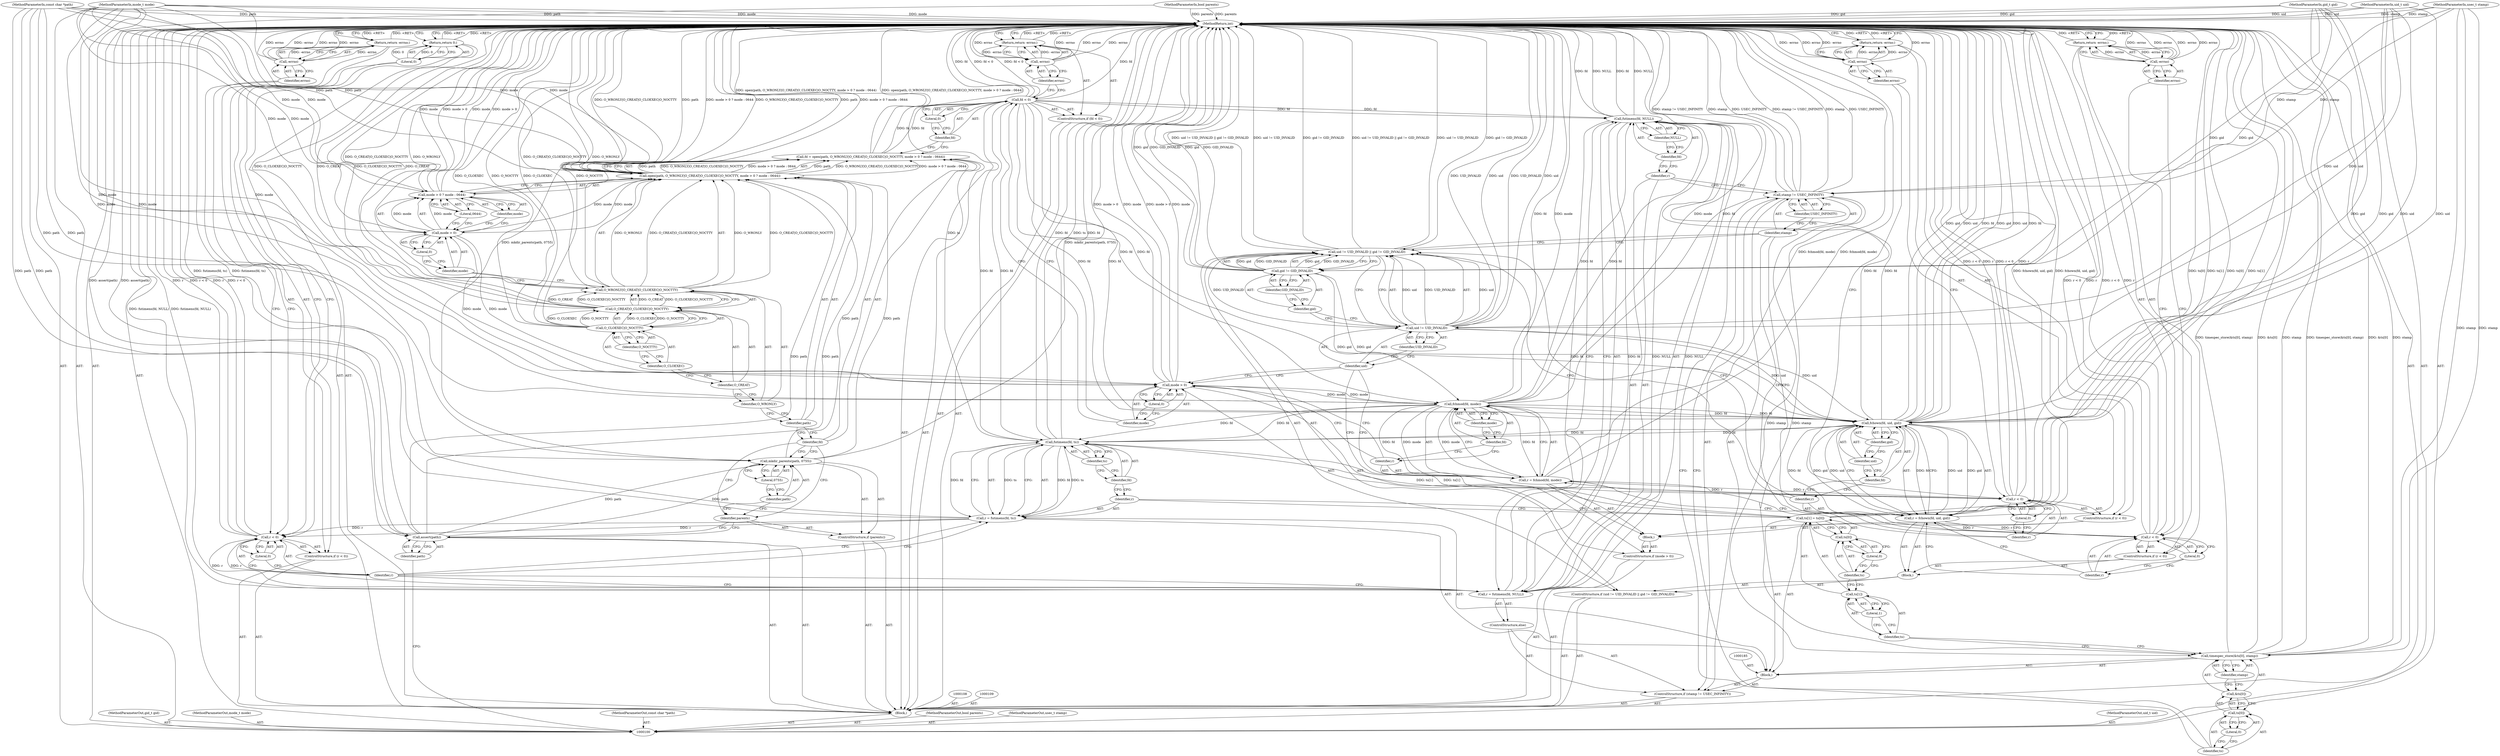 digraph "1_systemd_ee735086f8670be1591fa9593e80dd60163a7a2f_0" {
"1000219" [label="(MethodReturn,int)"];
"1000101" [label="(MethodParameterIn,const char *path)"];
"1000317" [label="(MethodParameterOut,const char *path)"];
"1000102" [label="(MethodParameterIn,bool parents)"];
"1000318" [label="(MethodParameterOut,bool parents)"];
"1000103" [label="(MethodParameterIn,usec_t stamp)"];
"1000319" [label="(MethodParameterOut,usec_t stamp)"];
"1000104" [label="(MethodParameterIn,uid_t uid)"];
"1000320" [label="(MethodParameterOut,uid_t uid)"];
"1000105" [label="(MethodParameterIn,gid_t gid)"];
"1000321" [label="(MethodParameterOut,gid_t gid)"];
"1000106" [label="(MethodParameterIn,mode_t mode)"];
"1000322" [label="(MethodParameterOut,mode_t mode)"];
"1000107" [label="(Block,)"];
"1000119" [label="(Call,open(path, O_WRONLY|O_CREAT|O_CLOEXEC|O_NOCTTY, mode > 0 ? mode : 0644))"];
"1000120" [label="(Identifier,path)"];
"1000121" [label="(Call,O_WRONLY|O_CREAT|O_CLOEXEC|O_NOCTTY)"];
"1000122" [label="(Identifier,O_WRONLY)"];
"1000123" [label="(Call,O_CREAT|O_CLOEXEC|O_NOCTTY)"];
"1000124" [label="(Identifier,O_CREAT)"];
"1000125" [label="(Call,O_CLOEXEC|O_NOCTTY)"];
"1000126" [label="(Identifier,O_CLOEXEC)"];
"1000127" [label="(Identifier,O_NOCTTY)"];
"1000128" [label="(Call,mode > 0 ? mode : 0644)"];
"1000129" [label="(Call,mode > 0)"];
"1000130" [label="(Identifier,mode)"];
"1000131" [label="(Literal,0)"];
"1000132" [label="(Identifier,mode)"];
"1000133" [label="(Literal,0644)"];
"1000117" [label="(Call,fd = open(path, O_WRONLY|O_CREAT|O_CLOEXEC|O_NOCTTY, mode > 0 ? mode : 0644))"];
"1000118" [label="(Identifier,fd)"];
"1000135" [label="(Call,fd < 0)"];
"1000136" [label="(Identifier,fd)"];
"1000137" [label="(Literal,0)"];
"1000134" [label="(ControlStructure,if (fd < 0))"];
"1000138" [label="(Return,return -errno;)"];
"1000139" [label="(Call,-errno)"];
"1000140" [label="(Identifier,errno)"];
"1000142" [label="(Call,mode > 0)"];
"1000143" [label="(Identifier,mode)"];
"1000144" [label="(Literal,0)"];
"1000145" [label="(Block,)"];
"1000141" [label="(ControlStructure,if (mode > 0))"];
"1000146" [label="(Call,r = fchmod(fd, mode))"];
"1000147" [label="(Identifier,r)"];
"1000148" [label="(Call,fchmod(fd, mode))"];
"1000149" [label="(Identifier,fd)"];
"1000150" [label="(Identifier,mode)"];
"1000151" [label="(ControlStructure,if (r < 0))"];
"1000152" [label="(Call,r < 0)"];
"1000153" [label="(Identifier,r)"];
"1000154" [label="(Literal,0)"];
"1000155" [label="(Return,return -errno;)"];
"1000156" [label="(Call,-errno)"];
"1000157" [label="(Identifier,errno)"];
"1000159" [label="(Call,uid != UID_INVALID || gid != GID_INVALID)"];
"1000160" [label="(Call,uid != UID_INVALID)"];
"1000161" [label="(Identifier,uid)"];
"1000162" [label="(Identifier,UID_INVALID)"];
"1000163" [label="(Call,gid != GID_INVALID)"];
"1000164" [label="(Identifier,gid)"];
"1000165" [label="(Identifier,GID_INVALID)"];
"1000166" [label="(Block,)"];
"1000158" [label="(ControlStructure,if (uid != UID_INVALID || gid != GID_INVALID))"];
"1000167" [label="(Call,r = fchown(fd, uid, gid))"];
"1000168" [label="(Identifier,r)"];
"1000169" [label="(Call,fchown(fd, uid, gid))"];
"1000170" [label="(Identifier,fd)"];
"1000171" [label="(Identifier,uid)"];
"1000172" [label="(Identifier,gid)"];
"1000173" [label="(ControlStructure,if (r < 0))"];
"1000174" [label="(Call,r < 0)"];
"1000175" [label="(Identifier,r)"];
"1000176" [label="(Literal,0)"];
"1000177" [label="(Return,return -errno;)"];
"1000178" [label="(Call,-errno)"];
"1000179" [label="(Identifier,errno)"];
"1000181" [label="(Call,stamp != USEC_INFINITY)"];
"1000182" [label="(Identifier,stamp)"];
"1000183" [label="(Identifier,USEC_INFINITY)"];
"1000180" [label="(ControlStructure,if (stamp != USEC_INFINITY))"];
"1000184" [label="(Block,)"];
"1000186" [label="(Call,timespec_store(&ts[0], stamp))"];
"1000187" [label="(Call,&ts[0])"];
"1000188" [label="(Call,ts[0])"];
"1000189" [label="(Identifier,ts)"];
"1000190" [label="(Literal,0)"];
"1000191" [label="(Identifier,stamp)"];
"1000192" [label="(Call,ts[1] = ts[0])"];
"1000193" [label="(Call,ts[1])"];
"1000194" [label="(Identifier,ts)"];
"1000195" [label="(Literal,1)"];
"1000196" [label="(Call,ts[0])"];
"1000197" [label="(Identifier,ts)"];
"1000198" [label="(Literal,0)"];
"1000199" [label="(Call,r = futimens(fd, ts))"];
"1000200" [label="(Identifier,r)"];
"1000201" [label="(Call,futimens(fd, ts))"];
"1000202" [label="(Identifier,fd)"];
"1000203" [label="(Identifier,ts)"];
"1000204" [label="(ControlStructure,else)"];
"1000205" [label="(Call,r = futimens(fd, NULL))"];
"1000206" [label="(Identifier,r)"];
"1000207" [label="(Call,futimens(fd, NULL))"];
"1000208" [label="(Identifier,fd)"];
"1000209" [label="(Identifier,NULL)"];
"1000211" [label="(Call,r < 0)"];
"1000212" [label="(Identifier,r)"];
"1000213" [label="(Literal,0)"];
"1000210" [label="(ControlStructure,if (r < 0))"];
"1000214" [label="(Return,return -errno;)"];
"1000215" [label="(Call,-errno)"];
"1000216" [label="(Identifier,errno)"];
"1000218" [label="(Literal,0)"];
"1000217" [label="(Return,return 0;)"];
"1000111" [label="(Identifier,path)"];
"1000110" [label="(Call,assert(path))"];
"1000113" [label="(Identifier,parents)"];
"1000112" [label="(ControlStructure,if (parents))"];
"1000114" [label="(Call,mkdir_parents(path, 0755))"];
"1000115" [label="(Identifier,path)"];
"1000116" [label="(Literal,0755)"];
"1000219" -> "1000100"  [label="AST: "];
"1000219" -> "1000138"  [label="CFG: "];
"1000219" -> "1000155"  [label="CFG: "];
"1000219" -> "1000177"  [label="CFG: "];
"1000219" -> "1000214"  [label="CFG: "];
"1000219" -> "1000217"  [label="CFG: "];
"1000217" -> "1000219"  [label="DDG: <RET>"];
"1000214" -> "1000219"  [label="DDG: <RET>"];
"1000207" -> "1000219"  [label="DDG: NULL"];
"1000207" -> "1000219"  [label="DDG: fd"];
"1000167" -> "1000219"  [label="DDG: fchown(fd, uid, gid)"];
"1000105" -> "1000219"  [label="DDG: gid"];
"1000181" -> "1000219"  [label="DDG: stamp != USEC_INFINITY"];
"1000181" -> "1000219"  [label="DDG: stamp"];
"1000181" -> "1000219"  [label="DDG: USEC_INFINITY"];
"1000102" -> "1000219"  [label="DDG: parents"];
"1000211" -> "1000219"  [label="DDG: r"];
"1000211" -> "1000219"  [label="DDG: r < 0"];
"1000178" -> "1000219"  [label="DDG: -errno"];
"1000178" -> "1000219"  [label="DDG: errno"];
"1000159" -> "1000219"  [label="DDG: uid != UID_INVALID || gid != GID_INVALID"];
"1000159" -> "1000219"  [label="DDG: uid != UID_INVALID"];
"1000159" -> "1000219"  [label="DDG: gid != GID_INVALID"];
"1000163" -> "1000219"  [label="DDG: gid"];
"1000163" -> "1000219"  [label="DDG: GID_INVALID"];
"1000186" -> "1000219"  [label="DDG: timespec_store(&ts[0], stamp)"];
"1000186" -> "1000219"  [label="DDG: &ts[0]"];
"1000186" -> "1000219"  [label="DDG: stamp"];
"1000125" -> "1000219"  [label="DDG: O_CLOEXEC"];
"1000125" -> "1000219"  [label="DDG: O_NOCTTY"];
"1000169" -> "1000219"  [label="DDG: gid"];
"1000169" -> "1000219"  [label="DDG: uid"];
"1000169" -> "1000219"  [label="DDG: fd"];
"1000142" -> "1000219"  [label="DDG: mode > 0"];
"1000142" -> "1000219"  [label="DDG: mode"];
"1000123" -> "1000219"  [label="DDG: O_CLOEXEC|O_NOCTTY"];
"1000123" -> "1000219"  [label="DDG: O_CREAT"];
"1000199" -> "1000219"  [label="DDG: futimens(fd, ts)"];
"1000215" -> "1000219"  [label="DDG: errno"];
"1000215" -> "1000219"  [label="DDG: -errno"];
"1000156" -> "1000219"  [label="DDG: errno"];
"1000156" -> "1000219"  [label="DDG: -errno"];
"1000104" -> "1000219"  [label="DDG: uid"];
"1000114" -> "1000219"  [label="DDG: mkdir_parents(path, 0755)"];
"1000121" -> "1000219"  [label="DDG: O_CREAT|O_CLOEXEC|O_NOCTTY"];
"1000121" -> "1000219"  [label="DDG: O_WRONLY"];
"1000128" -> "1000219"  [label="DDG: mode"];
"1000128" -> "1000219"  [label="DDG: mode > 0"];
"1000139" -> "1000219"  [label="DDG: -errno"];
"1000139" -> "1000219"  [label="DDG: errno"];
"1000152" -> "1000219"  [label="DDG: r < 0"];
"1000152" -> "1000219"  [label="DDG: r"];
"1000103" -> "1000219"  [label="DDG: stamp"];
"1000201" -> "1000219"  [label="DDG: ts"];
"1000201" -> "1000219"  [label="DDG: fd"];
"1000119" -> "1000219"  [label="DDG: O_WRONLY|O_CREAT|O_CLOEXEC|O_NOCTTY"];
"1000119" -> "1000219"  [label="DDG: path"];
"1000119" -> "1000219"  [label="DDG: mode > 0 ? mode : 0644"];
"1000148" -> "1000219"  [label="DDG: fd"];
"1000148" -> "1000219"  [label="DDG: mode"];
"1000146" -> "1000219"  [label="DDG: fchmod(fd, mode)"];
"1000205" -> "1000219"  [label="DDG: futimens(fd, NULL)"];
"1000135" -> "1000219"  [label="DDG: fd < 0"];
"1000135" -> "1000219"  [label="DDG: fd"];
"1000192" -> "1000219"  [label="DDG: ts[1]"];
"1000192" -> "1000219"  [label="DDG: ts[0]"];
"1000101" -> "1000219"  [label="DDG: path"];
"1000110" -> "1000219"  [label="DDG: assert(path)"];
"1000117" -> "1000219"  [label="DDG: open(path, O_WRONLY|O_CREAT|O_CLOEXEC|O_NOCTTY, mode > 0 ? mode : 0644)"];
"1000160" -> "1000219"  [label="DDG: UID_INVALID"];
"1000160" -> "1000219"  [label="DDG: uid"];
"1000174" -> "1000219"  [label="DDG: r < 0"];
"1000174" -> "1000219"  [label="DDG: r"];
"1000106" -> "1000219"  [label="DDG: mode"];
"1000155" -> "1000219"  [label="DDG: <RET>"];
"1000138" -> "1000219"  [label="DDG: <RET>"];
"1000177" -> "1000219"  [label="DDG: <RET>"];
"1000101" -> "1000100"  [label="AST: "];
"1000101" -> "1000219"  [label="DDG: path"];
"1000101" -> "1000110"  [label="DDG: path"];
"1000101" -> "1000114"  [label="DDG: path"];
"1000101" -> "1000119"  [label="DDG: path"];
"1000317" -> "1000100"  [label="AST: "];
"1000102" -> "1000100"  [label="AST: "];
"1000102" -> "1000219"  [label="DDG: parents"];
"1000318" -> "1000100"  [label="AST: "];
"1000103" -> "1000100"  [label="AST: "];
"1000103" -> "1000219"  [label="DDG: stamp"];
"1000103" -> "1000181"  [label="DDG: stamp"];
"1000103" -> "1000186"  [label="DDG: stamp"];
"1000319" -> "1000100"  [label="AST: "];
"1000104" -> "1000100"  [label="AST: "];
"1000104" -> "1000219"  [label="DDG: uid"];
"1000104" -> "1000160"  [label="DDG: uid"];
"1000104" -> "1000169"  [label="DDG: uid"];
"1000320" -> "1000100"  [label="AST: "];
"1000105" -> "1000100"  [label="AST: "];
"1000105" -> "1000219"  [label="DDG: gid"];
"1000105" -> "1000163"  [label="DDG: gid"];
"1000105" -> "1000169"  [label="DDG: gid"];
"1000321" -> "1000100"  [label="AST: "];
"1000106" -> "1000100"  [label="AST: "];
"1000106" -> "1000219"  [label="DDG: mode"];
"1000106" -> "1000119"  [label="DDG: mode"];
"1000106" -> "1000129"  [label="DDG: mode"];
"1000106" -> "1000128"  [label="DDG: mode"];
"1000106" -> "1000142"  [label="DDG: mode"];
"1000106" -> "1000148"  [label="DDG: mode"];
"1000322" -> "1000100"  [label="AST: "];
"1000107" -> "1000100"  [label="AST: "];
"1000108" -> "1000107"  [label="AST: "];
"1000109" -> "1000107"  [label="AST: "];
"1000110" -> "1000107"  [label="AST: "];
"1000112" -> "1000107"  [label="AST: "];
"1000117" -> "1000107"  [label="AST: "];
"1000134" -> "1000107"  [label="AST: "];
"1000141" -> "1000107"  [label="AST: "];
"1000158" -> "1000107"  [label="AST: "];
"1000180" -> "1000107"  [label="AST: "];
"1000210" -> "1000107"  [label="AST: "];
"1000217" -> "1000107"  [label="AST: "];
"1000119" -> "1000117"  [label="AST: "];
"1000119" -> "1000128"  [label="CFG: "];
"1000120" -> "1000119"  [label="AST: "];
"1000121" -> "1000119"  [label="AST: "];
"1000128" -> "1000119"  [label="AST: "];
"1000117" -> "1000119"  [label="CFG: "];
"1000119" -> "1000219"  [label="DDG: O_WRONLY|O_CREAT|O_CLOEXEC|O_NOCTTY"];
"1000119" -> "1000219"  [label="DDG: path"];
"1000119" -> "1000219"  [label="DDG: mode > 0 ? mode : 0644"];
"1000119" -> "1000117"  [label="DDG: path"];
"1000119" -> "1000117"  [label="DDG: O_WRONLY|O_CREAT|O_CLOEXEC|O_NOCTTY"];
"1000119" -> "1000117"  [label="DDG: mode > 0 ? mode : 0644"];
"1000114" -> "1000119"  [label="DDG: path"];
"1000110" -> "1000119"  [label="DDG: path"];
"1000101" -> "1000119"  [label="DDG: path"];
"1000121" -> "1000119"  [label="DDG: O_WRONLY"];
"1000121" -> "1000119"  [label="DDG: O_CREAT|O_CLOEXEC|O_NOCTTY"];
"1000129" -> "1000119"  [label="DDG: mode"];
"1000106" -> "1000119"  [label="DDG: mode"];
"1000120" -> "1000119"  [label="AST: "];
"1000120" -> "1000118"  [label="CFG: "];
"1000122" -> "1000120"  [label="CFG: "];
"1000121" -> "1000119"  [label="AST: "];
"1000121" -> "1000123"  [label="CFG: "];
"1000122" -> "1000121"  [label="AST: "];
"1000123" -> "1000121"  [label="AST: "];
"1000130" -> "1000121"  [label="CFG: "];
"1000121" -> "1000219"  [label="DDG: O_CREAT|O_CLOEXEC|O_NOCTTY"];
"1000121" -> "1000219"  [label="DDG: O_WRONLY"];
"1000121" -> "1000119"  [label="DDG: O_WRONLY"];
"1000121" -> "1000119"  [label="DDG: O_CREAT|O_CLOEXEC|O_NOCTTY"];
"1000123" -> "1000121"  [label="DDG: O_CREAT"];
"1000123" -> "1000121"  [label="DDG: O_CLOEXEC|O_NOCTTY"];
"1000122" -> "1000121"  [label="AST: "];
"1000122" -> "1000120"  [label="CFG: "];
"1000124" -> "1000122"  [label="CFG: "];
"1000123" -> "1000121"  [label="AST: "];
"1000123" -> "1000125"  [label="CFG: "];
"1000124" -> "1000123"  [label="AST: "];
"1000125" -> "1000123"  [label="AST: "];
"1000121" -> "1000123"  [label="CFG: "];
"1000123" -> "1000219"  [label="DDG: O_CLOEXEC|O_NOCTTY"];
"1000123" -> "1000219"  [label="DDG: O_CREAT"];
"1000123" -> "1000121"  [label="DDG: O_CREAT"];
"1000123" -> "1000121"  [label="DDG: O_CLOEXEC|O_NOCTTY"];
"1000125" -> "1000123"  [label="DDG: O_CLOEXEC"];
"1000125" -> "1000123"  [label="DDG: O_NOCTTY"];
"1000124" -> "1000123"  [label="AST: "];
"1000124" -> "1000122"  [label="CFG: "];
"1000126" -> "1000124"  [label="CFG: "];
"1000125" -> "1000123"  [label="AST: "];
"1000125" -> "1000127"  [label="CFG: "];
"1000126" -> "1000125"  [label="AST: "];
"1000127" -> "1000125"  [label="AST: "];
"1000123" -> "1000125"  [label="CFG: "];
"1000125" -> "1000219"  [label="DDG: O_CLOEXEC"];
"1000125" -> "1000219"  [label="DDG: O_NOCTTY"];
"1000125" -> "1000123"  [label="DDG: O_CLOEXEC"];
"1000125" -> "1000123"  [label="DDG: O_NOCTTY"];
"1000126" -> "1000125"  [label="AST: "];
"1000126" -> "1000124"  [label="CFG: "];
"1000127" -> "1000126"  [label="CFG: "];
"1000127" -> "1000125"  [label="AST: "];
"1000127" -> "1000126"  [label="CFG: "];
"1000125" -> "1000127"  [label="CFG: "];
"1000128" -> "1000119"  [label="AST: "];
"1000128" -> "1000132"  [label="CFG: "];
"1000128" -> "1000133"  [label="CFG: "];
"1000129" -> "1000128"  [label="AST: "];
"1000132" -> "1000128"  [label="AST: "];
"1000133" -> "1000128"  [label="AST: "];
"1000119" -> "1000128"  [label="CFG: "];
"1000128" -> "1000219"  [label="DDG: mode"];
"1000128" -> "1000219"  [label="DDG: mode > 0"];
"1000129" -> "1000128"  [label="DDG: mode"];
"1000106" -> "1000128"  [label="DDG: mode"];
"1000129" -> "1000128"  [label="AST: "];
"1000129" -> "1000131"  [label="CFG: "];
"1000130" -> "1000129"  [label="AST: "];
"1000131" -> "1000129"  [label="AST: "];
"1000132" -> "1000129"  [label="CFG: "];
"1000133" -> "1000129"  [label="CFG: "];
"1000129" -> "1000119"  [label="DDG: mode"];
"1000106" -> "1000129"  [label="DDG: mode"];
"1000129" -> "1000128"  [label="DDG: mode"];
"1000129" -> "1000142"  [label="DDG: mode"];
"1000130" -> "1000129"  [label="AST: "];
"1000130" -> "1000121"  [label="CFG: "];
"1000131" -> "1000130"  [label="CFG: "];
"1000131" -> "1000129"  [label="AST: "];
"1000131" -> "1000130"  [label="CFG: "];
"1000129" -> "1000131"  [label="CFG: "];
"1000132" -> "1000128"  [label="AST: "];
"1000132" -> "1000129"  [label="CFG: "];
"1000128" -> "1000132"  [label="CFG: "];
"1000133" -> "1000128"  [label="AST: "];
"1000133" -> "1000129"  [label="CFG: "];
"1000128" -> "1000133"  [label="CFG: "];
"1000117" -> "1000107"  [label="AST: "];
"1000117" -> "1000119"  [label="CFG: "];
"1000118" -> "1000117"  [label="AST: "];
"1000119" -> "1000117"  [label="AST: "];
"1000136" -> "1000117"  [label="CFG: "];
"1000117" -> "1000219"  [label="DDG: open(path, O_WRONLY|O_CREAT|O_CLOEXEC|O_NOCTTY, mode > 0 ? mode : 0644)"];
"1000119" -> "1000117"  [label="DDG: path"];
"1000119" -> "1000117"  [label="DDG: O_WRONLY|O_CREAT|O_CLOEXEC|O_NOCTTY"];
"1000119" -> "1000117"  [label="DDG: mode > 0 ? mode : 0644"];
"1000117" -> "1000135"  [label="DDG: fd"];
"1000118" -> "1000117"  [label="AST: "];
"1000118" -> "1000114"  [label="CFG: "];
"1000118" -> "1000113"  [label="CFG: "];
"1000120" -> "1000118"  [label="CFG: "];
"1000135" -> "1000134"  [label="AST: "];
"1000135" -> "1000137"  [label="CFG: "];
"1000136" -> "1000135"  [label="AST: "];
"1000137" -> "1000135"  [label="AST: "];
"1000140" -> "1000135"  [label="CFG: "];
"1000143" -> "1000135"  [label="CFG: "];
"1000135" -> "1000219"  [label="DDG: fd < 0"];
"1000135" -> "1000219"  [label="DDG: fd"];
"1000117" -> "1000135"  [label="DDG: fd"];
"1000135" -> "1000148"  [label="DDG: fd"];
"1000135" -> "1000169"  [label="DDG: fd"];
"1000135" -> "1000201"  [label="DDG: fd"];
"1000135" -> "1000207"  [label="DDG: fd"];
"1000136" -> "1000135"  [label="AST: "];
"1000136" -> "1000117"  [label="CFG: "];
"1000137" -> "1000136"  [label="CFG: "];
"1000137" -> "1000135"  [label="AST: "];
"1000137" -> "1000136"  [label="CFG: "];
"1000135" -> "1000137"  [label="CFG: "];
"1000134" -> "1000107"  [label="AST: "];
"1000135" -> "1000134"  [label="AST: "];
"1000138" -> "1000134"  [label="AST: "];
"1000138" -> "1000134"  [label="AST: "];
"1000138" -> "1000139"  [label="CFG: "];
"1000139" -> "1000138"  [label="AST: "];
"1000219" -> "1000138"  [label="CFG: "];
"1000138" -> "1000219"  [label="DDG: <RET>"];
"1000139" -> "1000138"  [label="DDG: -errno"];
"1000139" -> "1000138"  [label="AST: "];
"1000139" -> "1000140"  [label="CFG: "];
"1000140" -> "1000139"  [label="AST: "];
"1000138" -> "1000139"  [label="CFG: "];
"1000139" -> "1000219"  [label="DDG: -errno"];
"1000139" -> "1000219"  [label="DDG: errno"];
"1000139" -> "1000138"  [label="DDG: -errno"];
"1000140" -> "1000139"  [label="AST: "];
"1000140" -> "1000135"  [label="CFG: "];
"1000139" -> "1000140"  [label="CFG: "];
"1000142" -> "1000141"  [label="AST: "];
"1000142" -> "1000144"  [label="CFG: "];
"1000143" -> "1000142"  [label="AST: "];
"1000144" -> "1000142"  [label="AST: "];
"1000147" -> "1000142"  [label="CFG: "];
"1000161" -> "1000142"  [label="CFG: "];
"1000142" -> "1000219"  [label="DDG: mode > 0"];
"1000142" -> "1000219"  [label="DDG: mode"];
"1000106" -> "1000142"  [label="DDG: mode"];
"1000129" -> "1000142"  [label="DDG: mode"];
"1000142" -> "1000148"  [label="DDG: mode"];
"1000143" -> "1000142"  [label="AST: "];
"1000143" -> "1000135"  [label="CFG: "];
"1000144" -> "1000143"  [label="CFG: "];
"1000144" -> "1000142"  [label="AST: "];
"1000144" -> "1000143"  [label="CFG: "];
"1000142" -> "1000144"  [label="CFG: "];
"1000145" -> "1000141"  [label="AST: "];
"1000146" -> "1000145"  [label="AST: "];
"1000151" -> "1000145"  [label="AST: "];
"1000141" -> "1000107"  [label="AST: "];
"1000142" -> "1000141"  [label="AST: "];
"1000145" -> "1000141"  [label="AST: "];
"1000146" -> "1000145"  [label="AST: "];
"1000146" -> "1000148"  [label="CFG: "];
"1000147" -> "1000146"  [label="AST: "];
"1000148" -> "1000146"  [label="AST: "];
"1000153" -> "1000146"  [label="CFG: "];
"1000146" -> "1000219"  [label="DDG: fchmod(fd, mode)"];
"1000148" -> "1000146"  [label="DDG: fd"];
"1000148" -> "1000146"  [label="DDG: mode"];
"1000146" -> "1000152"  [label="DDG: r"];
"1000147" -> "1000146"  [label="AST: "];
"1000147" -> "1000142"  [label="CFG: "];
"1000149" -> "1000147"  [label="CFG: "];
"1000148" -> "1000146"  [label="AST: "];
"1000148" -> "1000150"  [label="CFG: "];
"1000149" -> "1000148"  [label="AST: "];
"1000150" -> "1000148"  [label="AST: "];
"1000146" -> "1000148"  [label="CFG: "];
"1000148" -> "1000219"  [label="DDG: fd"];
"1000148" -> "1000219"  [label="DDG: mode"];
"1000148" -> "1000146"  [label="DDG: fd"];
"1000148" -> "1000146"  [label="DDG: mode"];
"1000135" -> "1000148"  [label="DDG: fd"];
"1000142" -> "1000148"  [label="DDG: mode"];
"1000106" -> "1000148"  [label="DDG: mode"];
"1000148" -> "1000169"  [label="DDG: fd"];
"1000148" -> "1000201"  [label="DDG: fd"];
"1000148" -> "1000207"  [label="DDG: fd"];
"1000149" -> "1000148"  [label="AST: "];
"1000149" -> "1000147"  [label="CFG: "];
"1000150" -> "1000149"  [label="CFG: "];
"1000150" -> "1000148"  [label="AST: "];
"1000150" -> "1000149"  [label="CFG: "];
"1000148" -> "1000150"  [label="CFG: "];
"1000151" -> "1000145"  [label="AST: "];
"1000152" -> "1000151"  [label="AST: "];
"1000155" -> "1000151"  [label="AST: "];
"1000152" -> "1000151"  [label="AST: "];
"1000152" -> "1000154"  [label="CFG: "];
"1000153" -> "1000152"  [label="AST: "];
"1000154" -> "1000152"  [label="AST: "];
"1000157" -> "1000152"  [label="CFG: "];
"1000161" -> "1000152"  [label="CFG: "];
"1000152" -> "1000219"  [label="DDG: r < 0"];
"1000152" -> "1000219"  [label="DDG: r"];
"1000146" -> "1000152"  [label="DDG: r"];
"1000153" -> "1000152"  [label="AST: "];
"1000153" -> "1000146"  [label="CFG: "];
"1000154" -> "1000153"  [label="CFG: "];
"1000154" -> "1000152"  [label="AST: "];
"1000154" -> "1000153"  [label="CFG: "];
"1000152" -> "1000154"  [label="CFG: "];
"1000155" -> "1000151"  [label="AST: "];
"1000155" -> "1000156"  [label="CFG: "];
"1000156" -> "1000155"  [label="AST: "];
"1000219" -> "1000155"  [label="CFG: "];
"1000155" -> "1000219"  [label="DDG: <RET>"];
"1000156" -> "1000155"  [label="DDG: -errno"];
"1000156" -> "1000155"  [label="AST: "];
"1000156" -> "1000157"  [label="CFG: "];
"1000157" -> "1000156"  [label="AST: "];
"1000155" -> "1000156"  [label="CFG: "];
"1000156" -> "1000219"  [label="DDG: errno"];
"1000156" -> "1000219"  [label="DDG: -errno"];
"1000156" -> "1000155"  [label="DDG: -errno"];
"1000157" -> "1000156"  [label="AST: "];
"1000157" -> "1000152"  [label="CFG: "];
"1000156" -> "1000157"  [label="CFG: "];
"1000159" -> "1000158"  [label="AST: "];
"1000159" -> "1000160"  [label="CFG: "];
"1000159" -> "1000163"  [label="CFG: "];
"1000160" -> "1000159"  [label="AST: "];
"1000163" -> "1000159"  [label="AST: "];
"1000168" -> "1000159"  [label="CFG: "];
"1000182" -> "1000159"  [label="CFG: "];
"1000159" -> "1000219"  [label="DDG: uid != UID_INVALID || gid != GID_INVALID"];
"1000159" -> "1000219"  [label="DDG: uid != UID_INVALID"];
"1000159" -> "1000219"  [label="DDG: gid != GID_INVALID"];
"1000160" -> "1000159"  [label="DDG: uid"];
"1000160" -> "1000159"  [label="DDG: UID_INVALID"];
"1000163" -> "1000159"  [label="DDG: gid"];
"1000163" -> "1000159"  [label="DDG: GID_INVALID"];
"1000160" -> "1000159"  [label="AST: "];
"1000160" -> "1000162"  [label="CFG: "];
"1000161" -> "1000160"  [label="AST: "];
"1000162" -> "1000160"  [label="AST: "];
"1000164" -> "1000160"  [label="CFG: "];
"1000159" -> "1000160"  [label="CFG: "];
"1000160" -> "1000219"  [label="DDG: UID_INVALID"];
"1000160" -> "1000219"  [label="DDG: uid"];
"1000160" -> "1000159"  [label="DDG: uid"];
"1000160" -> "1000159"  [label="DDG: UID_INVALID"];
"1000104" -> "1000160"  [label="DDG: uid"];
"1000160" -> "1000169"  [label="DDG: uid"];
"1000161" -> "1000160"  [label="AST: "];
"1000161" -> "1000152"  [label="CFG: "];
"1000161" -> "1000142"  [label="CFG: "];
"1000162" -> "1000161"  [label="CFG: "];
"1000162" -> "1000160"  [label="AST: "];
"1000162" -> "1000161"  [label="CFG: "];
"1000160" -> "1000162"  [label="CFG: "];
"1000163" -> "1000159"  [label="AST: "];
"1000163" -> "1000165"  [label="CFG: "];
"1000164" -> "1000163"  [label="AST: "];
"1000165" -> "1000163"  [label="AST: "];
"1000159" -> "1000163"  [label="CFG: "];
"1000163" -> "1000219"  [label="DDG: gid"];
"1000163" -> "1000219"  [label="DDG: GID_INVALID"];
"1000163" -> "1000159"  [label="DDG: gid"];
"1000163" -> "1000159"  [label="DDG: GID_INVALID"];
"1000105" -> "1000163"  [label="DDG: gid"];
"1000163" -> "1000169"  [label="DDG: gid"];
"1000164" -> "1000163"  [label="AST: "];
"1000164" -> "1000160"  [label="CFG: "];
"1000165" -> "1000164"  [label="CFG: "];
"1000165" -> "1000163"  [label="AST: "];
"1000165" -> "1000164"  [label="CFG: "];
"1000163" -> "1000165"  [label="CFG: "];
"1000166" -> "1000158"  [label="AST: "];
"1000167" -> "1000166"  [label="AST: "];
"1000173" -> "1000166"  [label="AST: "];
"1000158" -> "1000107"  [label="AST: "];
"1000159" -> "1000158"  [label="AST: "];
"1000166" -> "1000158"  [label="AST: "];
"1000167" -> "1000166"  [label="AST: "];
"1000167" -> "1000169"  [label="CFG: "];
"1000168" -> "1000167"  [label="AST: "];
"1000169" -> "1000167"  [label="AST: "];
"1000175" -> "1000167"  [label="CFG: "];
"1000167" -> "1000219"  [label="DDG: fchown(fd, uid, gid)"];
"1000169" -> "1000167"  [label="DDG: fd"];
"1000169" -> "1000167"  [label="DDG: uid"];
"1000169" -> "1000167"  [label="DDG: gid"];
"1000167" -> "1000174"  [label="DDG: r"];
"1000168" -> "1000167"  [label="AST: "];
"1000168" -> "1000159"  [label="CFG: "];
"1000170" -> "1000168"  [label="CFG: "];
"1000169" -> "1000167"  [label="AST: "];
"1000169" -> "1000172"  [label="CFG: "];
"1000170" -> "1000169"  [label="AST: "];
"1000171" -> "1000169"  [label="AST: "];
"1000172" -> "1000169"  [label="AST: "];
"1000167" -> "1000169"  [label="CFG: "];
"1000169" -> "1000219"  [label="DDG: gid"];
"1000169" -> "1000219"  [label="DDG: uid"];
"1000169" -> "1000219"  [label="DDG: fd"];
"1000169" -> "1000167"  [label="DDG: fd"];
"1000169" -> "1000167"  [label="DDG: uid"];
"1000169" -> "1000167"  [label="DDG: gid"];
"1000148" -> "1000169"  [label="DDG: fd"];
"1000135" -> "1000169"  [label="DDG: fd"];
"1000160" -> "1000169"  [label="DDG: uid"];
"1000104" -> "1000169"  [label="DDG: uid"];
"1000163" -> "1000169"  [label="DDG: gid"];
"1000105" -> "1000169"  [label="DDG: gid"];
"1000169" -> "1000201"  [label="DDG: fd"];
"1000169" -> "1000207"  [label="DDG: fd"];
"1000170" -> "1000169"  [label="AST: "];
"1000170" -> "1000168"  [label="CFG: "];
"1000171" -> "1000170"  [label="CFG: "];
"1000171" -> "1000169"  [label="AST: "];
"1000171" -> "1000170"  [label="CFG: "];
"1000172" -> "1000171"  [label="CFG: "];
"1000172" -> "1000169"  [label="AST: "];
"1000172" -> "1000171"  [label="CFG: "];
"1000169" -> "1000172"  [label="CFG: "];
"1000173" -> "1000166"  [label="AST: "];
"1000174" -> "1000173"  [label="AST: "];
"1000177" -> "1000173"  [label="AST: "];
"1000174" -> "1000173"  [label="AST: "];
"1000174" -> "1000176"  [label="CFG: "];
"1000175" -> "1000174"  [label="AST: "];
"1000176" -> "1000174"  [label="AST: "];
"1000179" -> "1000174"  [label="CFG: "];
"1000182" -> "1000174"  [label="CFG: "];
"1000174" -> "1000219"  [label="DDG: r < 0"];
"1000174" -> "1000219"  [label="DDG: r"];
"1000167" -> "1000174"  [label="DDG: r"];
"1000175" -> "1000174"  [label="AST: "];
"1000175" -> "1000167"  [label="CFG: "];
"1000176" -> "1000175"  [label="CFG: "];
"1000176" -> "1000174"  [label="AST: "];
"1000176" -> "1000175"  [label="CFG: "];
"1000174" -> "1000176"  [label="CFG: "];
"1000177" -> "1000173"  [label="AST: "];
"1000177" -> "1000178"  [label="CFG: "];
"1000178" -> "1000177"  [label="AST: "];
"1000219" -> "1000177"  [label="CFG: "];
"1000177" -> "1000219"  [label="DDG: <RET>"];
"1000178" -> "1000177"  [label="DDG: -errno"];
"1000178" -> "1000177"  [label="AST: "];
"1000178" -> "1000179"  [label="CFG: "];
"1000179" -> "1000178"  [label="AST: "];
"1000177" -> "1000178"  [label="CFG: "];
"1000178" -> "1000219"  [label="DDG: -errno"];
"1000178" -> "1000219"  [label="DDG: errno"];
"1000178" -> "1000177"  [label="DDG: -errno"];
"1000179" -> "1000178"  [label="AST: "];
"1000179" -> "1000174"  [label="CFG: "];
"1000178" -> "1000179"  [label="CFG: "];
"1000181" -> "1000180"  [label="AST: "];
"1000181" -> "1000183"  [label="CFG: "];
"1000182" -> "1000181"  [label="AST: "];
"1000183" -> "1000181"  [label="AST: "];
"1000189" -> "1000181"  [label="CFG: "];
"1000206" -> "1000181"  [label="CFG: "];
"1000181" -> "1000219"  [label="DDG: stamp != USEC_INFINITY"];
"1000181" -> "1000219"  [label="DDG: stamp"];
"1000181" -> "1000219"  [label="DDG: USEC_INFINITY"];
"1000103" -> "1000181"  [label="DDG: stamp"];
"1000181" -> "1000186"  [label="DDG: stamp"];
"1000182" -> "1000181"  [label="AST: "];
"1000182" -> "1000174"  [label="CFG: "];
"1000182" -> "1000159"  [label="CFG: "];
"1000183" -> "1000182"  [label="CFG: "];
"1000183" -> "1000181"  [label="AST: "];
"1000183" -> "1000182"  [label="CFG: "];
"1000181" -> "1000183"  [label="CFG: "];
"1000180" -> "1000107"  [label="AST: "];
"1000181" -> "1000180"  [label="AST: "];
"1000184" -> "1000180"  [label="AST: "];
"1000204" -> "1000180"  [label="AST: "];
"1000184" -> "1000180"  [label="AST: "];
"1000185" -> "1000184"  [label="AST: "];
"1000186" -> "1000184"  [label="AST: "];
"1000192" -> "1000184"  [label="AST: "];
"1000199" -> "1000184"  [label="AST: "];
"1000186" -> "1000184"  [label="AST: "];
"1000186" -> "1000191"  [label="CFG: "];
"1000187" -> "1000186"  [label="AST: "];
"1000191" -> "1000186"  [label="AST: "];
"1000194" -> "1000186"  [label="CFG: "];
"1000186" -> "1000219"  [label="DDG: timespec_store(&ts[0], stamp)"];
"1000186" -> "1000219"  [label="DDG: &ts[0]"];
"1000186" -> "1000219"  [label="DDG: stamp"];
"1000181" -> "1000186"  [label="DDG: stamp"];
"1000103" -> "1000186"  [label="DDG: stamp"];
"1000187" -> "1000186"  [label="AST: "];
"1000187" -> "1000188"  [label="CFG: "];
"1000188" -> "1000187"  [label="AST: "];
"1000191" -> "1000187"  [label="CFG: "];
"1000188" -> "1000187"  [label="AST: "];
"1000188" -> "1000190"  [label="CFG: "];
"1000189" -> "1000188"  [label="AST: "];
"1000190" -> "1000188"  [label="AST: "];
"1000187" -> "1000188"  [label="CFG: "];
"1000189" -> "1000188"  [label="AST: "];
"1000189" -> "1000181"  [label="CFG: "];
"1000190" -> "1000189"  [label="CFG: "];
"1000190" -> "1000188"  [label="AST: "];
"1000190" -> "1000189"  [label="CFG: "];
"1000188" -> "1000190"  [label="CFG: "];
"1000191" -> "1000186"  [label="AST: "];
"1000191" -> "1000187"  [label="CFG: "];
"1000186" -> "1000191"  [label="CFG: "];
"1000192" -> "1000184"  [label="AST: "];
"1000192" -> "1000196"  [label="CFG: "];
"1000193" -> "1000192"  [label="AST: "];
"1000196" -> "1000192"  [label="AST: "];
"1000200" -> "1000192"  [label="CFG: "];
"1000192" -> "1000219"  [label="DDG: ts[1]"];
"1000192" -> "1000219"  [label="DDG: ts[0]"];
"1000192" -> "1000201"  [label="DDG: ts[1]"];
"1000193" -> "1000192"  [label="AST: "];
"1000193" -> "1000195"  [label="CFG: "];
"1000194" -> "1000193"  [label="AST: "];
"1000195" -> "1000193"  [label="AST: "];
"1000197" -> "1000193"  [label="CFG: "];
"1000194" -> "1000193"  [label="AST: "];
"1000194" -> "1000186"  [label="CFG: "];
"1000195" -> "1000194"  [label="CFG: "];
"1000195" -> "1000193"  [label="AST: "];
"1000195" -> "1000194"  [label="CFG: "];
"1000193" -> "1000195"  [label="CFG: "];
"1000196" -> "1000192"  [label="AST: "];
"1000196" -> "1000198"  [label="CFG: "];
"1000197" -> "1000196"  [label="AST: "];
"1000198" -> "1000196"  [label="AST: "];
"1000192" -> "1000196"  [label="CFG: "];
"1000197" -> "1000196"  [label="AST: "];
"1000197" -> "1000193"  [label="CFG: "];
"1000198" -> "1000197"  [label="CFG: "];
"1000198" -> "1000196"  [label="AST: "];
"1000198" -> "1000197"  [label="CFG: "];
"1000196" -> "1000198"  [label="CFG: "];
"1000199" -> "1000184"  [label="AST: "];
"1000199" -> "1000201"  [label="CFG: "];
"1000200" -> "1000199"  [label="AST: "];
"1000201" -> "1000199"  [label="AST: "];
"1000212" -> "1000199"  [label="CFG: "];
"1000199" -> "1000219"  [label="DDG: futimens(fd, ts)"];
"1000201" -> "1000199"  [label="DDG: fd"];
"1000201" -> "1000199"  [label="DDG: ts"];
"1000199" -> "1000211"  [label="DDG: r"];
"1000200" -> "1000199"  [label="AST: "];
"1000200" -> "1000192"  [label="CFG: "];
"1000202" -> "1000200"  [label="CFG: "];
"1000201" -> "1000199"  [label="AST: "];
"1000201" -> "1000203"  [label="CFG: "];
"1000202" -> "1000201"  [label="AST: "];
"1000203" -> "1000201"  [label="AST: "];
"1000199" -> "1000201"  [label="CFG: "];
"1000201" -> "1000219"  [label="DDG: ts"];
"1000201" -> "1000219"  [label="DDG: fd"];
"1000201" -> "1000199"  [label="DDG: fd"];
"1000201" -> "1000199"  [label="DDG: ts"];
"1000148" -> "1000201"  [label="DDG: fd"];
"1000135" -> "1000201"  [label="DDG: fd"];
"1000169" -> "1000201"  [label="DDG: fd"];
"1000192" -> "1000201"  [label="DDG: ts[1]"];
"1000202" -> "1000201"  [label="AST: "];
"1000202" -> "1000200"  [label="CFG: "];
"1000203" -> "1000202"  [label="CFG: "];
"1000203" -> "1000201"  [label="AST: "];
"1000203" -> "1000202"  [label="CFG: "];
"1000201" -> "1000203"  [label="CFG: "];
"1000204" -> "1000180"  [label="AST: "];
"1000205" -> "1000204"  [label="AST: "];
"1000205" -> "1000204"  [label="AST: "];
"1000205" -> "1000207"  [label="CFG: "];
"1000206" -> "1000205"  [label="AST: "];
"1000207" -> "1000205"  [label="AST: "];
"1000212" -> "1000205"  [label="CFG: "];
"1000205" -> "1000219"  [label="DDG: futimens(fd, NULL)"];
"1000207" -> "1000205"  [label="DDG: fd"];
"1000207" -> "1000205"  [label="DDG: NULL"];
"1000205" -> "1000211"  [label="DDG: r"];
"1000206" -> "1000205"  [label="AST: "];
"1000206" -> "1000181"  [label="CFG: "];
"1000208" -> "1000206"  [label="CFG: "];
"1000207" -> "1000205"  [label="AST: "];
"1000207" -> "1000209"  [label="CFG: "];
"1000208" -> "1000207"  [label="AST: "];
"1000209" -> "1000207"  [label="AST: "];
"1000205" -> "1000207"  [label="CFG: "];
"1000207" -> "1000219"  [label="DDG: NULL"];
"1000207" -> "1000219"  [label="DDG: fd"];
"1000207" -> "1000205"  [label="DDG: fd"];
"1000207" -> "1000205"  [label="DDG: NULL"];
"1000148" -> "1000207"  [label="DDG: fd"];
"1000135" -> "1000207"  [label="DDG: fd"];
"1000169" -> "1000207"  [label="DDG: fd"];
"1000208" -> "1000207"  [label="AST: "];
"1000208" -> "1000206"  [label="CFG: "];
"1000209" -> "1000208"  [label="CFG: "];
"1000209" -> "1000207"  [label="AST: "];
"1000209" -> "1000208"  [label="CFG: "];
"1000207" -> "1000209"  [label="CFG: "];
"1000211" -> "1000210"  [label="AST: "];
"1000211" -> "1000213"  [label="CFG: "];
"1000212" -> "1000211"  [label="AST: "];
"1000213" -> "1000211"  [label="AST: "];
"1000216" -> "1000211"  [label="CFG: "];
"1000218" -> "1000211"  [label="CFG: "];
"1000211" -> "1000219"  [label="DDG: r"];
"1000211" -> "1000219"  [label="DDG: r < 0"];
"1000199" -> "1000211"  [label="DDG: r"];
"1000205" -> "1000211"  [label="DDG: r"];
"1000212" -> "1000211"  [label="AST: "];
"1000212" -> "1000199"  [label="CFG: "];
"1000212" -> "1000205"  [label="CFG: "];
"1000213" -> "1000212"  [label="CFG: "];
"1000213" -> "1000211"  [label="AST: "];
"1000213" -> "1000212"  [label="CFG: "];
"1000211" -> "1000213"  [label="CFG: "];
"1000210" -> "1000107"  [label="AST: "];
"1000211" -> "1000210"  [label="AST: "];
"1000214" -> "1000210"  [label="AST: "];
"1000214" -> "1000210"  [label="AST: "];
"1000214" -> "1000215"  [label="CFG: "];
"1000215" -> "1000214"  [label="AST: "];
"1000219" -> "1000214"  [label="CFG: "];
"1000214" -> "1000219"  [label="DDG: <RET>"];
"1000215" -> "1000214"  [label="DDG: -errno"];
"1000215" -> "1000214"  [label="AST: "];
"1000215" -> "1000216"  [label="CFG: "];
"1000216" -> "1000215"  [label="AST: "];
"1000214" -> "1000215"  [label="CFG: "];
"1000215" -> "1000219"  [label="DDG: errno"];
"1000215" -> "1000219"  [label="DDG: -errno"];
"1000215" -> "1000214"  [label="DDG: -errno"];
"1000216" -> "1000215"  [label="AST: "];
"1000216" -> "1000211"  [label="CFG: "];
"1000215" -> "1000216"  [label="CFG: "];
"1000218" -> "1000217"  [label="AST: "];
"1000218" -> "1000211"  [label="CFG: "];
"1000217" -> "1000218"  [label="CFG: "];
"1000218" -> "1000217"  [label="DDG: 0"];
"1000217" -> "1000107"  [label="AST: "];
"1000217" -> "1000218"  [label="CFG: "];
"1000218" -> "1000217"  [label="AST: "];
"1000219" -> "1000217"  [label="CFG: "];
"1000217" -> "1000219"  [label="DDG: <RET>"];
"1000218" -> "1000217"  [label="DDG: 0"];
"1000111" -> "1000110"  [label="AST: "];
"1000111" -> "1000100"  [label="CFG: "];
"1000110" -> "1000111"  [label="CFG: "];
"1000110" -> "1000107"  [label="AST: "];
"1000110" -> "1000111"  [label="CFG: "];
"1000111" -> "1000110"  [label="AST: "];
"1000113" -> "1000110"  [label="CFG: "];
"1000110" -> "1000219"  [label="DDG: assert(path)"];
"1000101" -> "1000110"  [label="DDG: path"];
"1000110" -> "1000114"  [label="DDG: path"];
"1000110" -> "1000119"  [label="DDG: path"];
"1000113" -> "1000112"  [label="AST: "];
"1000113" -> "1000110"  [label="CFG: "];
"1000115" -> "1000113"  [label="CFG: "];
"1000118" -> "1000113"  [label="CFG: "];
"1000112" -> "1000107"  [label="AST: "];
"1000113" -> "1000112"  [label="AST: "];
"1000114" -> "1000112"  [label="AST: "];
"1000114" -> "1000112"  [label="AST: "];
"1000114" -> "1000116"  [label="CFG: "];
"1000115" -> "1000114"  [label="AST: "];
"1000116" -> "1000114"  [label="AST: "];
"1000118" -> "1000114"  [label="CFG: "];
"1000114" -> "1000219"  [label="DDG: mkdir_parents(path, 0755)"];
"1000110" -> "1000114"  [label="DDG: path"];
"1000101" -> "1000114"  [label="DDG: path"];
"1000114" -> "1000119"  [label="DDG: path"];
"1000115" -> "1000114"  [label="AST: "];
"1000115" -> "1000113"  [label="CFG: "];
"1000116" -> "1000115"  [label="CFG: "];
"1000116" -> "1000114"  [label="AST: "];
"1000116" -> "1000115"  [label="CFG: "];
"1000114" -> "1000116"  [label="CFG: "];
}
